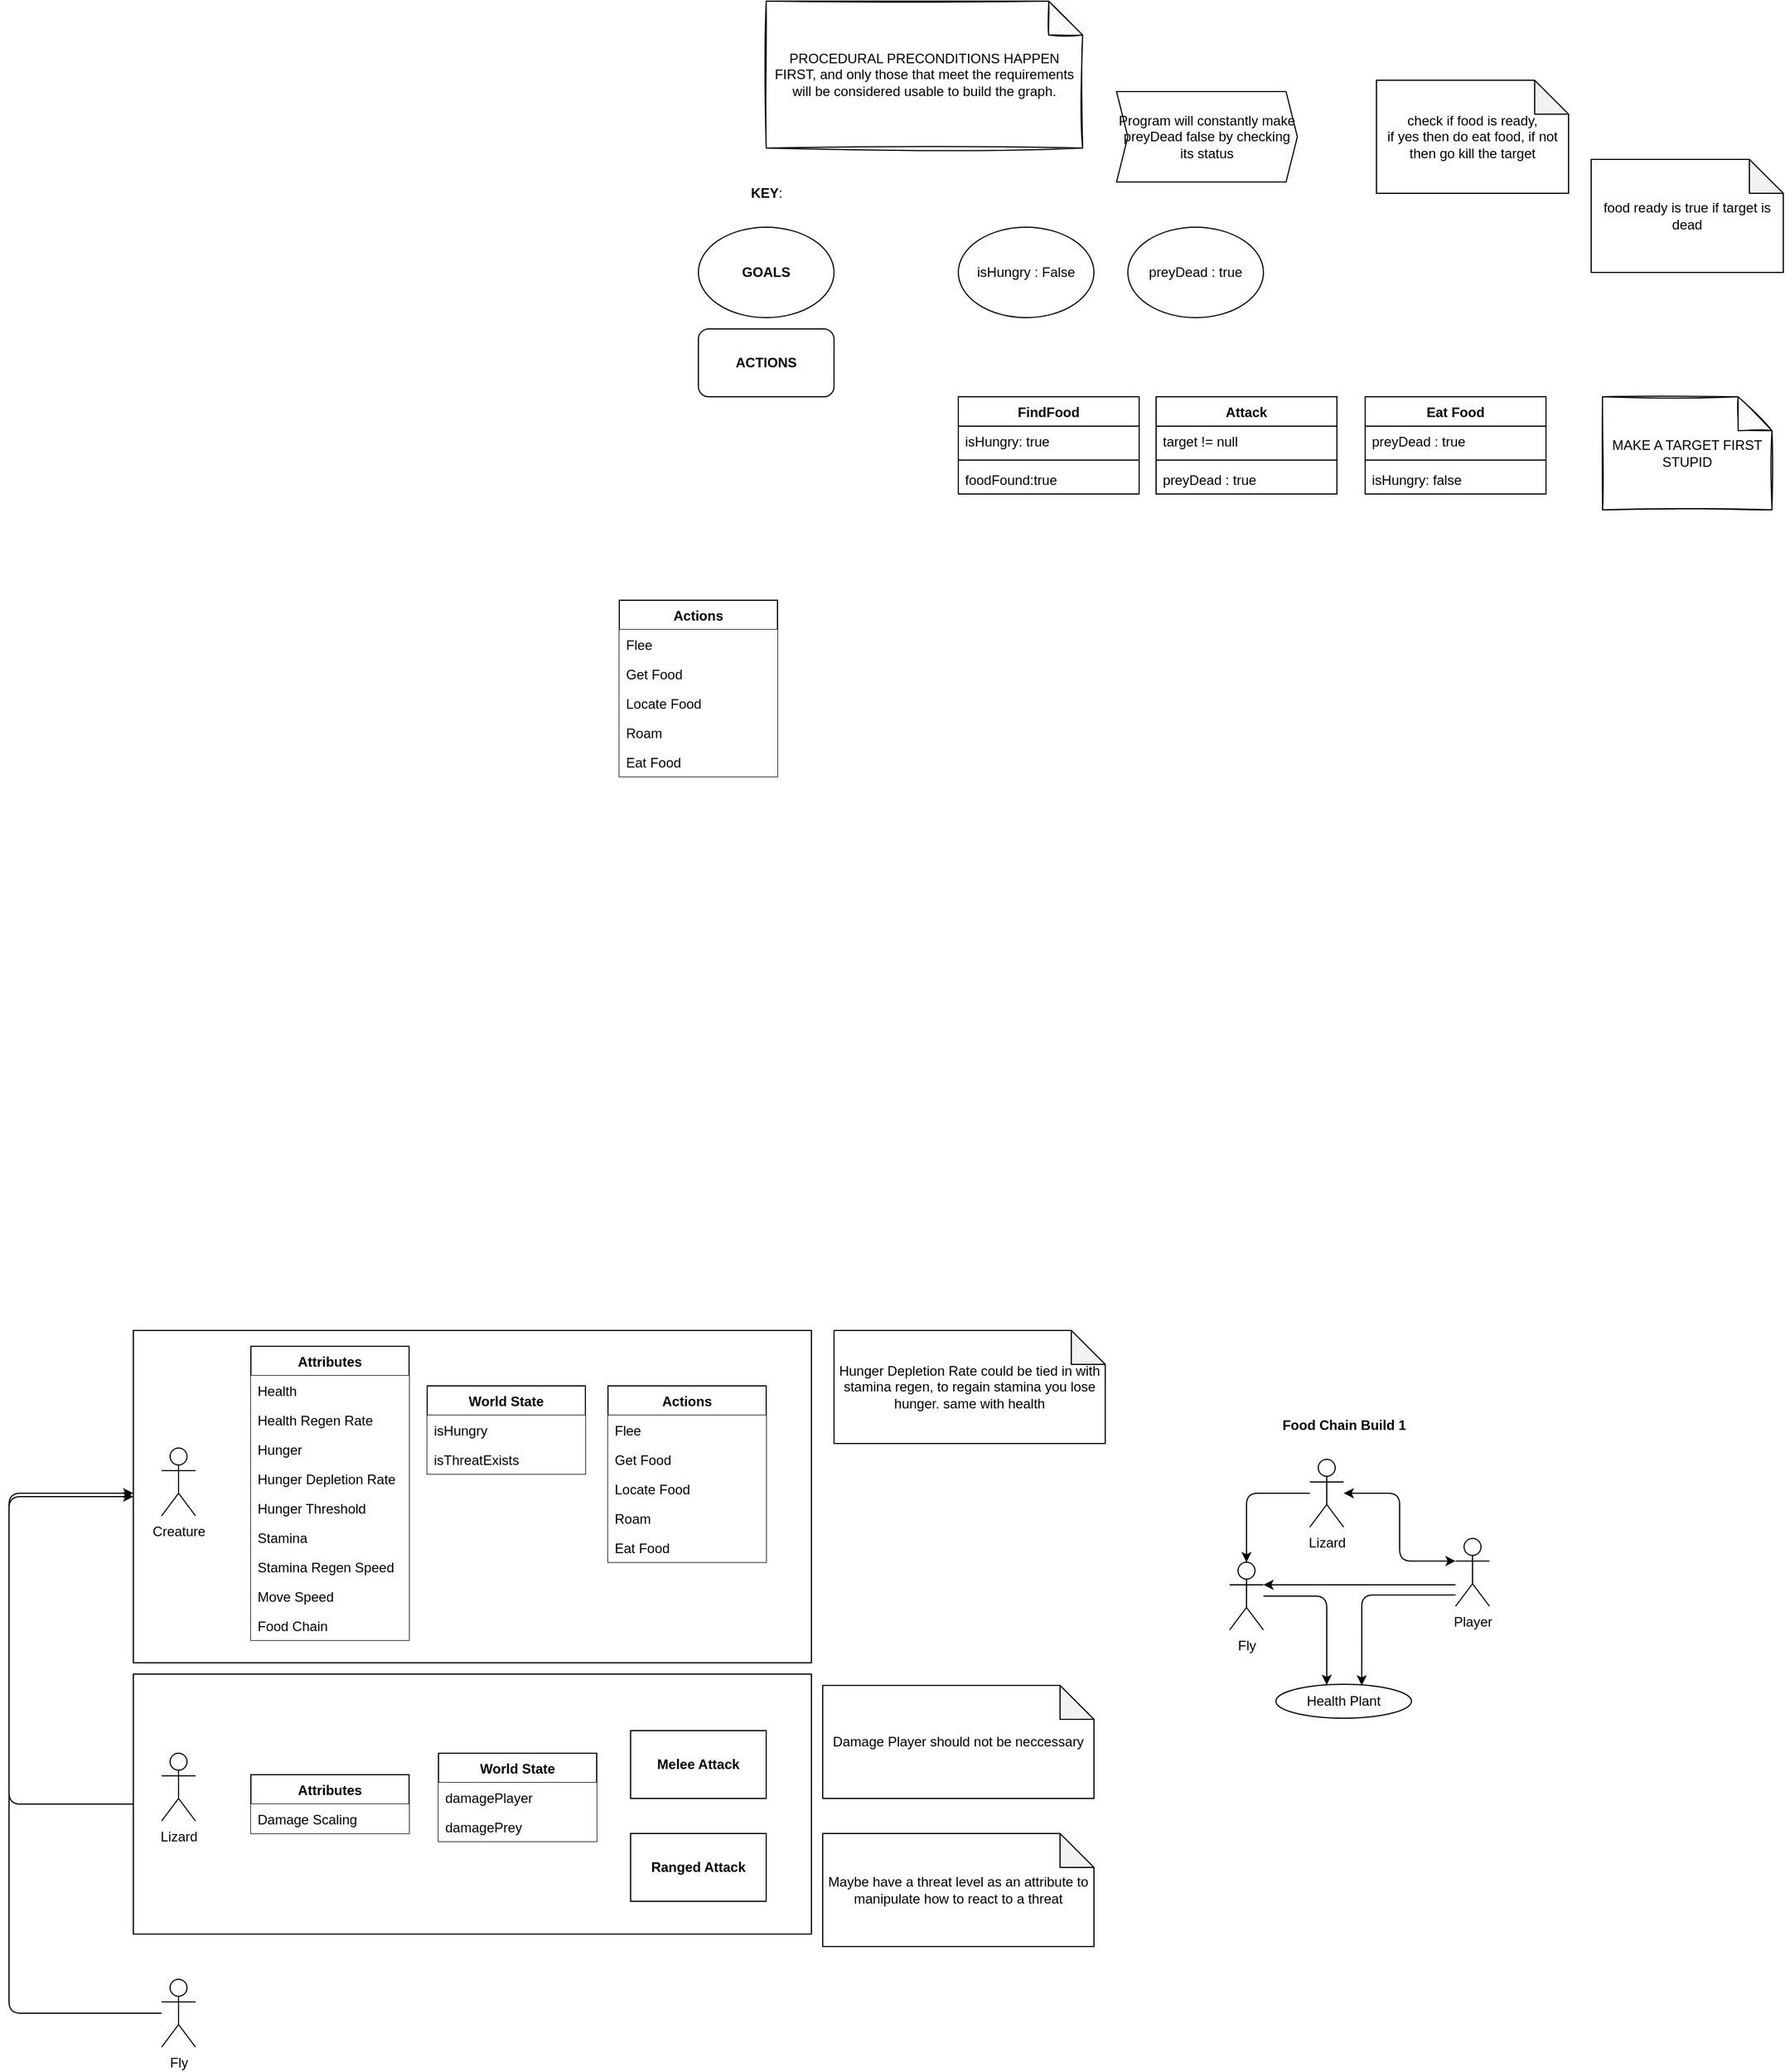 <mxfile version="14.4.4" type="github">
  <diagram id="sP1BEkB5rZuLdxHkqu5_" name="Page-1">
    <mxGraphModel dx="1188" dy="2982" grid="1" gridSize="10" guides="1" tooltips="1" connect="1" arrows="1" fold="1" page="1" pageScale="1" pageWidth="827" pageHeight="1169" math="0" shadow="0">
      <root>
        <mxCell id="0" />
        <mxCell id="1" parent="0" />
        <mxCell id="eLbIoZme7NKjvp2zswM4-26" value="" style="rounded=0;whiteSpace=wrap;html=1;fillColor=#ffffff;" parent="1" vertex="1">
          <mxGeometry x="170" y="290" width="600" height="230" as="geometry" />
        </mxCell>
        <mxCell id="eLbIoZme7NKjvp2zswM4-25" value="" style="rounded=0;whiteSpace=wrap;html=1;fillColor=#ffffff;" parent="1" vertex="1">
          <mxGeometry x="170" y="-14" width="600" height="294" as="geometry" />
        </mxCell>
        <mxCell id="eLbIoZme7NKjvp2zswM4-2" value="&lt;div&gt;Creature&lt;/div&gt;" style="shape=umlActor;verticalLabelPosition=bottom;verticalAlign=top;html=1;outlineConnect=0;" parent="1" vertex="1">
          <mxGeometry x="195" y="90" width="30" height="60" as="geometry" />
        </mxCell>
        <mxCell id="eLbIoZme7NKjvp2zswM4-24" style="edgeStyle=orthogonalEdgeStyle;rounded=1;orthogonalLoop=1;jettySize=auto;html=1;exitX=0;exitY=0.5;exitDx=0;exitDy=0;" parent="1" source="eLbIoZme7NKjvp2zswM4-26" edge="1">
          <mxGeometry relative="1" as="geometry">
            <mxPoint x="170" y="130" as="targetPoint" />
            <Array as="points">
              <mxPoint x="60" y="405" />
              <mxPoint x="60" y="130" />
            </Array>
          </mxGeometry>
        </mxCell>
        <mxCell id="eLbIoZme7NKjvp2zswM4-10" value="&lt;div&gt;Lizard&lt;/div&gt;" style="shape=umlActor;verticalLabelPosition=bottom;verticalAlign=top;html=1;outlineConnect=0;" parent="1" vertex="1">
          <mxGeometry x="195" y="360" width="30" height="60" as="geometry" />
        </mxCell>
        <mxCell id="eLbIoZme7NKjvp2zswM4-11" value="&lt;b&gt;Melee Attack&lt;/b&gt;" style="whiteSpace=wrap;html=1;" parent="1" vertex="1">
          <mxGeometry x="610" y="340" width="120" height="60" as="geometry" />
        </mxCell>
        <mxCell id="eLbIoZme7NKjvp2zswM4-12" value="&lt;b&gt;Ranged Attack&lt;/b&gt;" style="whiteSpace=wrap;html=1;" parent="1" vertex="1">
          <mxGeometry x="610" y="431" width="120" height="60" as="geometry" />
        </mxCell>
        <mxCell id="eLbIoZme7NKjvp2zswM4-14" value="Attributes" style="swimlane;fontStyle=1;childLayout=stackLayout;horizontal=1;startSize=26;horizontalStack=0;resizeParent=1;resizeParentMax=0;resizeLast=0;collapsible=1;marginBottom=0;" parent="1" vertex="1">
          <mxGeometry x="274" width="140" height="260" as="geometry" />
        </mxCell>
        <mxCell id="eLbIoZme7NKjvp2zswM4-17" value="Health" style="text;strokeColor=none;align=left;verticalAlign=top;spacingLeft=4;spacingRight=4;overflow=hidden;rotatable=0;points=[[0,0.5],[1,0.5]];portConstraint=eastwest;fillColor=#ffffff;" parent="eLbIoZme7NKjvp2zswM4-14" vertex="1">
          <mxGeometry y="26" width="140" height="26" as="geometry" />
        </mxCell>
        <mxCell id="eLbIoZme7NKjvp2zswM4-18" value="Health Regen Rate" style="text;strokeColor=none;align=left;verticalAlign=top;spacingLeft=4;spacingRight=4;overflow=hidden;rotatable=0;points=[[0,0.5],[1,0.5]];portConstraint=eastwest;fillColor=#ffffff;" parent="eLbIoZme7NKjvp2zswM4-14" vertex="1">
          <mxGeometry y="52" width="140" height="26" as="geometry" />
        </mxCell>
        <mxCell id="eLbIoZme7NKjvp2zswM4-15" value="Hunger" style="text;strokeColor=none;align=left;verticalAlign=top;spacingLeft=4;spacingRight=4;overflow=hidden;rotatable=0;points=[[0,0.5],[1,0.5]];portConstraint=eastwest;fillColor=#ffffff;" parent="eLbIoZme7NKjvp2zswM4-14" vertex="1">
          <mxGeometry y="78" width="140" height="26" as="geometry" />
        </mxCell>
        <mxCell id="eLbIoZme7NKjvp2zswM4-64" value="Hunger Depletion Rate" style="text;strokeColor=none;align=left;verticalAlign=top;spacingLeft=4;spacingRight=4;overflow=hidden;rotatable=0;points=[[0,0.5],[1,0.5]];portConstraint=eastwest;fillColor=#ffffff;" parent="eLbIoZme7NKjvp2zswM4-14" vertex="1">
          <mxGeometry y="104" width="140" height="26" as="geometry" />
        </mxCell>
        <mxCell id="eLbIoZme7NKjvp2zswM4-16" value="Hunger Threshold" style="text;strokeColor=none;align=left;verticalAlign=top;spacingLeft=4;spacingRight=4;overflow=hidden;rotatable=0;points=[[0,0.5],[1,0.5]];portConstraint=eastwest;fillColor=#ffffff;" parent="eLbIoZme7NKjvp2zswM4-14" vertex="1">
          <mxGeometry y="130" width="140" height="26" as="geometry" />
        </mxCell>
        <mxCell id="eLbIoZme7NKjvp2zswM4-19" value="Stamina" style="text;strokeColor=none;align=left;verticalAlign=top;spacingLeft=4;spacingRight=4;overflow=hidden;rotatable=0;points=[[0,0.5],[1,0.5]];portConstraint=eastwest;fillColor=#ffffff;" parent="eLbIoZme7NKjvp2zswM4-14" vertex="1">
          <mxGeometry y="156" width="140" height="26" as="geometry" />
        </mxCell>
        <mxCell id="eLbIoZme7NKjvp2zswM4-60" value="Stamina Regen Speed" style="text;strokeColor=none;align=left;verticalAlign=top;spacingLeft=4;spacingRight=4;overflow=hidden;rotatable=0;points=[[0,0.5],[1,0.5]];portConstraint=eastwest;fillColor=#ffffff;" parent="eLbIoZme7NKjvp2zswM4-14" vertex="1">
          <mxGeometry y="182" width="140" height="26" as="geometry" />
        </mxCell>
        <mxCell id="eLbIoZme7NKjvp2zswM4-63" value="Move Speed" style="text;strokeColor=none;align=left;verticalAlign=top;spacingLeft=4;spacingRight=4;overflow=hidden;rotatable=0;points=[[0,0.5],[1,0.5]];portConstraint=eastwest;fillColor=#ffffff;" parent="eLbIoZme7NKjvp2zswM4-14" vertex="1">
          <mxGeometry y="208" width="140" height="26" as="geometry" />
        </mxCell>
        <mxCell id="eLbIoZme7NKjvp2zswM4-20" value="Food Chain" style="text;strokeColor=none;align=left;verticalAlign=top;spacingLeft=4;spacingRight=4;overflow=hidden;rotatable=0;points=[[0,0.5],[1,0.5]];portConstraint=eastwest;fillColor=#ffffff;" parent="eLbIoZme7NKjvp2zswM4-14" vertex="1">
          <mxGeometry y="234" width="140" height="26" as="geometry" />
        </mxCell>
        <mxCell id="eLbIoZme7NKjvp2zswM4-28" value="Attributes" style="swimlane;fontStyle=1;childLayout=stackLayout;horizontal=1;startSize=26;horizontalStack=0;resizeParent=1;resizeParentMax=0;resizeLast=0;collapsible=1;marginBottom=0;" parent="1" vertex="1">
          <mxGeometry x="274" y="379" width="140" height="52" as="geometry" />
        </mxCell>
        <mxCell id="eLbIoZme7NKjvp2zswM4-33" value="Damage Scaling" style="text;strokeColor=none;align=left;verticalAlign=top;spacingLeft=4;spacingRight=4;overflow=hidden;rotatable=0;points=[[0,0.5],[1,0.5]];portConstraint=eastwest;fillColor=#ffffff;" parent="eLbIoZme7NKjvp2zswM4-28" vertex="1">
          <mxGeometry y="26" width="140" height="26" as="geometry" />
        </mxCell>
        <mxCell id="eLbIoZme7NKjvp2zswM4-44" value="&lt;div&gt;Food Chain Build 1&lt;/div&gt;" style="text;html=1;strokeColor=none;fillColor=none;align=center;verticalAlign=middle;whiteSpace=wrap;rounded=0;fontStyle=1" parent="1" vertex="1">
          <mxGeometry x="1176.5" y="60" width="129" height="20" as="geometry" />
        </mxCell>
        <mxCell id="eLbIoZme7NKjvp2zswM4-50" style="edgeStyle=orthogonalEdgeStyle;rounded=1;orthogonalLoop=1;jettySize=auto;html=1;strokeColor=#000000;" parent="1" source="eLbIoZme7NKjvp2zswM4-45" target="eLbIoZme7NKjvp2zswM4-46" edge="1">
          <mxGeometry relative="1" as="geometry" />
        </mxCell>
        <mxCell id="eLbIoZme7NKjvp2zswM4-51" style="edgeStyle=orthogonalEdgeStyle;rounded=1;orthogonalLoop=1;jettySize=auto;html=1;entryX=0;entryY=0.333;entryDx=0;entryDy=0;entryPerimeter=0;strokeColor=#000000;startArrow=classic;startFill=1;" parent="1" source="eLbIoZme7NKjvp2zswM4-45" target="eLbIoZme7NKjvp2zswM4-49" edge="1">
          <mxGeometry relative="1" as="geometry" />
        </mxCell>
        <mxCell id="eLbIoZme7NKjvp2zswM4-45" value="&lt;div&gt;Lizard&lt;/div&gt;" style="shape=umlActor;verticalLabelPosition=bottom;verticalAlign=top;html=1;outlineConnect=0;" parent="1" vertex="1">
          <mxGeometry x="1211" y="100" width="30" height="60" as="geometry" />
        </mxCell>
        <mxCell id="eLbIoZme7NKjvp2zswM4-55" style="edgeStyle=orthogonalEdgeStyle;rounded=1;orthogonalLoop=1;jettySize=auto;html=1;startArrow=none;startFill=0;strokeColor=#000000;" parent="1" source="eLbIoZme7NKjvp2zswM4-46" target="eLbIoZme7NKjvp2zswM4-58" edge="1">
          <mxGeometry relative="1" as="geometry">
            <mxPoint x="1226" y="280" as="targetPoint" />
            <Array as="points">
              <mxPoint x="1226" y="221" />
            </Array>
          </mxGeometry>
        </mxCell>
        <mxCell id="eLbIoZme7NKjvp2zswM4-46" value="&lt;div&gt;Fly&lt;/div&gt;" style="shape=umlActor;verticalLabelPosition=bottom;verticalAlign=top;html=1;outlineConnect=0;" parent="1" vertex="1">
          <mxGeometry x="1140" y="191" width="30" height="60" as="geometry" />
        </mxCell>
        <mxCell id="eLbIoZme7NKjvp2zswM4-57" style="edgeStyle=orthogonalEdgeStyle;rounded=1;orthogonalLoop=1;jettySize=auto;html=1;entryX=0.633;entryY=0.033;entryDx=0;entryDy=0;entryPerimeter=0;startArrow=none;startFill=0;strokeColor=#000000;" parent="1" source="eLbIoZme7NKjvp2zswM4-49" target="eLbIoZme7NKjvp2zswM4-58" edge="1">
          <mxGeometry relative="1" as="geometry">
            <mxPoint x="1256" y="280" as="targetPoint" />
            <Array as="points">
              <mxPoint x="1257" y="220" />
            </Array>
          </mxGeometry>
        </mxCell>
        <mxCell id="eLbIoZme7NKjvp2zswM4-59" style="edgeStyle=orthogonalEdgeStyle;rounded=1;orthogonalLoop=1;jettySize=auto;html=1;entryX=1;entryY=0.333;entryDx=0;entryDy=0;entryPerimeter=0;startArrow=none;startFill=0;strokeColor=#000000;" parent="1" source="eLbIoZme7NKjvp2zswM4-49" target="eLbIoZme7NKjvp2zswM4-46" edge="1">
          <mxGeometry relative="1" as="geometry">
            <Array as="points">
              <mxPoint x="1290" y="211" />
              <mxPoint x="1290" y="211" />
            </Array>
          </mxGeometry>
        </mxCell>
        <mxCell id="eLbIoZme7NKjvp2zswM4-49" value="&lt;div&gt;Player&lt;/div&gt;" style="shape=umlActor;verticalLabelPosition=bottom;verticalAlign=top;html=1;outlineConnect=0;" parent="1" vertex="1">
          <mxGeometry x="1340" y="170" width="30" height="60" as="geometry" />
        </mxCell>
        <mxCell id="eLbIoZme7NKjvp2zswM4-58" value="Health Plant" style="ellipse;whiteSpace=wrap;html=1;fillColor=#ffffff;" parent="1" vertex="1">
          <mxGeometry x="1181" y="299" width="120" height="30" as="geometry" />
        </mxCell>
        <mxCell id="eLbIoZme7NKjvp2zswM4-65" value="Hunger Depletion Rate could be tied in with stamina regen, to regain stamina you lose hunger. same with health" style="shape=note;whiteSpace=wrap;html=1;backgroundOutline=1;darkOpacity=0.05;fillColor=#ffffff;" parent="1" vertex="1">
          <mxGeometry x="790" y="-14" width="240" height="100" as="geometry" />
        </mxCell>
        <mxCell id="eLbIoZme7NKjvp2zswM4-67" style="edgeStyle=orthogonalEdgeStyle;rounded=1;orthogonalLoop=1;jettySize=auto;html=1;startArrow=none;startFill=0;strokeColor=#000000;entryX=0;entryY=0.5;entryDx=0;entryDy=0;" parent="1" source="eLbIoZme7NKjvp2zswM4-66" target="eLbIoZme7NKjvp2zswM4-25" edge="1">
          <mxGeometry relative="1" as="geometry">
            <mxPoint x="120" y="40" as="targetPoint" />
            <Array as="points">
              <mxPoint x="60" y="590" />
              <mxPoint x="60" y="133" />
            </Array>
          </mxGeometry>
        </mxCell>
        <mxCell id="eLbIoZme7NKjvp2zswM4-66" value="Fly" style="shape=umlActor;verticalLabelPosition=bottom;verticalAlign=top;html=1;outlineConnect=0;" parent="1" vertex="1">
          <mxGeometry x="195" y="560" width="30" height="60" as="geometry" />
        </mxCell>
        <mxCell id="eLbIoZme7NKjvp2zswM4-69" value="Actions" style="swimlane;fontStyle=1;childLayout=stackLayout;horizontal=1;startSize=26;horizontalStack=0;resizeParent=1;resizeParentMax=0;resizeLast=0;collapsible=1;marginBottom=0;" parent="1" vertex="1">
          <mxGeometry x="590" y="35" width="140" height="156" as="geometry" />
        </mxCell>
        <mxCell id="eLbIoZme7NKjvp2zswM4-70" value="Flee" style="text;strokeColor=none;align=left;verticalAlign=top;spacingLeft=4;spacingRight=4;overflow=hidden;rotatable=0;points=[[0,0.5],[1,0.5]];portConstraint=eastwest;fillColor=#ffffff;" parent="eLbIoZme7NKjvp2zswM4-69" vertex="1">
          <mxGeometry y="26" width="140" height="26" as="geometry" />
        </mxCell>
        <mxCell id="eLbIoZme7NKjvp2zswM4-71" value="Get Food" style="text;strokeColor=none;align=left;verticalAlign=top;spacingLeft=4;spacingRight=4;overflow=hidden;rotatable=0;points=[[0,0.5],[1,0.5]];portConstraint=eastwest;fillColor=#ffffff;" parent="eLbIoZme7NKjvp2zswM4-69" vertex="1">
          <mxGeometry y="52" width="140" height="26" as="geometry" />
        </mxCell>
        <mxCell id="eLbIoZme7NKjvp2zswM4-72" value="Locate Food" style="text;strokeColor=none;align=left;verticalAlign=top;spacingLeft=4;spacingRight=4;overflow=hidden;rotatable=0;points=[[0,0.5],[1,0.5]];portConstraint=eastwest;fillColor=#ffffff;" parent="eLbIoZme7NKjvp2zswM4-69" vertex="1">
          <mxGeometry y="78" width="140" height="26" as="geometry" />
        </mxCell>
        <mxCell id="eLbIoZme7NKjvp2zswM4-73" value="Roam" style="text;strokeColor=none;align=left;verticalAlign=top;spacingLeft=4;spacingRight=4;overflow=hidden;rotatable=0;points=[[0,0.5],[1,0.5]];portConstraint=eastwest;fillColor=#ffffff;" parent="eLbIoZme7NKjvp2zswM4-69" vertex="1">
          <mxGeometry y="104" width="140" height="26" as="geometry" />
        </mxCell>
        <mxCell id="eLbIoZme7NKjvp2zswM4-74" value="Eat Food" style="text;strokeColor=none;align=left;verticalAlign=top;spacingLeft=4;spacingRight=4;overflow=hidden;rotatable=0;points=[[0,0.5],[1,0.5]];portConstraint=eastwest;fillColor=#ffffff;" parent="eLbIoZme7NKjvp2zswM4-69" vertex="1">
          <mxGeometry y="130" width="140" height="26" as="geometry" />
        </mxCell>
        <mxCell id="eLbIoZme7NKjvp2zswM4-79" value="World State" style="swimlane;fontStyle=1;childLayout=stackLayout;horizontal=1;startSize=26;horizontalStack=0;resizeParent=1;resizeParentMax=0;resizeLast=0;collapsible=1;marginBottom=0;" parent="1" vertex="1">
          <mxGeometry x="430" y="35" width="140" height="78" as="geometry" />
        </mxCell>
        <mxCell id="eLbIoZme7NKjvp2zswM4-80" value="isHungry" style="text;strokeColor=none;align=left;verticalAlign=top;spacingLeft=4;spacingRight=4;overflow=hidden;rotatable=0;points=[[0,0.5],[1,0.5]];portConstraint=eastwest;fillColor=#ffffff;" parent="eLbIoZme7NKjvp2zswM4-79" vertex="1">
          <mxGeometry y="26" width="140" height="26" as="geometry" />
        </mxCell>
        <mxCell id="eLbIoZme7NKjvp2zswM4-88" value="isThreatExists" style="text;strokeColor=none;align=left;verticalAlign=top;spacingLeft=4;spacingRight=4;overflow=hidden;rotatable=0;points=[[0,0.5],[1,0.5]];portConstraint=eastwest;fillColor=#ffffff;" parent="eLbIoZme7NKjvp2zswM4-79" vertex="1">
          <mxGeometry y="52" width="140" height="26" as="geometry" />
        </mxCell>
        <mxCell id="eLbIoZme7NKjvp2zswM4-85" value="World State" style="swimlane;fontStyle=1;childLayout=stackLayout;horizontal=1;startSize=26;horizontalStack=0;resizeParent=1;resizeParentMax=0;resizeLast=0;collapsible=1;marginBottom=0;" parent="1" vertex="1">
          <mxGeometry x="440" y="360" width="140" height="78" as="geometry" />
        </mxCell>
        <mxCell id="eLbIoZme7NKjvp2zswM4-86" value="damagePlayer" style="text;strokeColor=none;align=left;verticalAlign=top;spacingLeft=4;spacingRight=4;overflow=hidden;rotatable=0;points=[[0,0.5],[1,0.5]];portConstraint=eastwest;fillColor=#ffffff;" parent="eLbIoZme7NKjvp2zswM4-85" vertex="1">
          <mxGeometry y="26" width="140" height="26" as="geometry" />
        </mxCell>
        <mxCell id="eLbIoZme7NKjvp2zswM4-90" value="damagePrey" style="text;strokeColor=none;align=left;verticalAlign=top;spacingLeft=4;spacingRight=4;overflow=hidden;rotatable=0;points=[[0,0.5],[1,0.5]];portConstraint=eastwest;fillColor=#ffffff;" parent="eLbIoZme7NKjvp2zswM4-85" vertex="1">
          <mxGeometry y="52" width="140" height="26" as="geometry" />
        </mxCell>
        <mxCell id="eLbIoZme7NKjvp2zswM4-91" value="Damage Player should not be neccessary" style="shape=note;whiteSpace=wrap;html=1;backgroundOutline=1;darkOpacity=0.05;fillColor=#ffffff;" parent="1" vertex="1">
          <mxGeometry x="780" y="300" width="240" height="100" as="geometry" />
        </mxCell>
        <mxCell id="eLbIoZme7NKjvp2zswM4-92" value="Maybe have a threat level as an attribute to manipulate how to react to a threat" style="shape=note;whiteSpace=wrap;html=1;backgroundOutline=1;darkOpacity=0.05;fillColor=#ffffff;" parent="1" vertex="1">
          <mxGeometry x="780" y="431" width="240" height="100" as="geometry" />
        </mxCell>
        <mxCell id="GrFTg4ESrFVmJhSyd5H9-1" value="Actions" style="swimlane;fontStyle=1;childLayout=stackLayout;horizontal=1;startSize=26;horizontalStack=0;resizeParent=1;resizeParentMax=0;resizeLast=0;collapsible=1;marginBottom=0;" vertex="1" parent="1">
          <mxGeometry x="600" y="-660" width="140" height="156" as="geometry" />
        </mxCell>
        <mxCell id="GrFTg4ESrFVmJhSyd5H9-2" value="Flee" style="text;strokeColor=none;align=left;verticalAlign=top;spacingLeft=4;spacingRight=4;overflow=hidden;rotatable=0;points=[[0,0.5],[1,0.5]];portConstraint=eastwest;fillColor=#ffffff;" vertex="1" parent="GrFTg4ESrFVmJhSyd5H9-1">
          <mxGeometry y="26" width="140" height="26" as="geometry" />
        </mxCell>
        <mxCell id="GrFTg4ESrFVmJhSyd5H9-3" value="Get Food" style="text;strokeColor=none;align=left;verticalAlign=top;spacingLeft=4;spacingRight=4;overflow=hidden;rotatable=0;points=[[0,0.5],[1,0.5]];portConstraint=eastwest;fillColor=#ffffff;" vertex="1" parent="GrFTg4ESrFVmJhSyd5H9-1">
          <mxGeometry y="52" width="140" height="26" as="geometry" />
        </mxCell>
        <mxCell id="GrFTg4ESrFVmJhSyd5H9-4" value="Locate Food" style="text;strokeColor=none;align=left;verticalAlign=top;spacingLeft=4;spacingRight=4;overflow=hidden;rotatable=0;points=[[0,0.5],[1,0.5]];portConstraint=eastwest;fillColor=#ffffff;" vertex="1" parent="GrFTg4ESrFVmJhSyd5H9-1">
          <mxGeometry y="78" width="140" height="26" as="geometry" />
        </mxCell>
        <mxCell id="GrFTg4ESrFVmJhSyd5H9-5" value="Roam" style="text;strokeColor=none;align=left;verticalAlign=top;spacingLeft=4;spacingRight=4;overflow=hidden;rotatable=0;points=[[0,0.5],[1,0.5]];portConstraint=eastwest;fillColor=#ffffff;" vertex="1" parent="GrFTg4ESrFVmJhSyd5H9-1">
          <mxGeometry y="104" width="140" height="26" as="geometry" />
        </mxCell>
        <mxCell id="GrFTg4ESrFVmJhSyd5H9-6" value="Eat Food" style="text;strokeColor=none;align=left;verticalAlign=top;spacingLeft=4;spacingRight=4;overflow=hidden;rotatable=0;points=[[0,0.5],[1,0.5]];portConstraint=eastwest;fillColor=#ffffff;" vertex="1" parent="GrFTg4ESrFVmJhSyd5H9-1">
          <mxGeometry y="130" width="140" height="26" as="geometry" />
        </mxCell>
        <mxCell id="GrFTg4ESrFVmJhSyd5H9-21" value="isHungry : False" style="ellipse;whiteSpace=wrap;html=1;strokeColor=#000000;" vertex="1" parent="1">
          <mxGeometry x="900" y="-990" width="120" height="80" as="geometry" />
        </mxCell>
        <mxCell id="GrFTg4ESrFVmJhSyd5H9-22" value="preyDead : true" style="ellipse;whiteSpace=wrap;html=1;strokeColor=#000000;" vertex="1" parent="1">
          <mxGeometry x="1050" y="-990" width="120" height="80" as="geometry" />
        </mxCell>
        <mxCell id="GrFTg4ESrFVmJhSyd5H9-25" value="GOALS" style="ellipse;whiteSpace=wrap;html=1;strokeColor=#000000;fontStyle=1" vertex="1" parent="1">
          <mxGeometry x="670" y="-990" width="120" height="80" as="geometry" />
        </mxCell>
        <mxCell id="GrFTg4ESrFVmJhSyd5H9-26" value="ACTIONS" style="rounded=1;whiteSpace=wrap;html=1;strokeColor=#000000;fontStyle=1" vertex="1" parent="1">
          <mxGeometry x="670" y="-900" width="120" height="60" as="geometry" />
        </mxCell>
        <mxCell id="GrFTg4ESrFVmJhSyd5H9-27" value="&lt;b&gt;KEY&lt;/b&gt;:" style="text;html=1;align=center;verticalAlign=middle;resizable=0;points=[];autosize=1;" vertex="1" parent="1">
          <mxGeometry x="710" y="-1030" width="40" height="20" as="geometry" />
        </mxCell>
        <mxCell id="GrFTg4ESrFVmJhSyd5H9-34" value="Eat Food" style="swimlane;fontStyle=1;align=center;verticalAlign=top;childLayout=stackLayout;horizontal=1;startSize=26;horizontalStack=0;resizeParent=1;resizeParentMax=0;resizeLast=0;collapsible=1;marginBottom=0;strokeColor=#000000;swimlaneFillColor=#ffffff;" vertex="1" parent="1">
          <mxGeometry x="1260" y="-840" width="160" height="86" as="geometry" />
        </mxCell>
        <mxCell id="GrFTg4ESrFVmJhSyd5H9-38" value="preyDead : true" style="text;strokeColor=none;align=left;verticalAlign=top;spacingLeft=4;spacingRight=4;overflow=hidden;rotatable=0;points=[[0,0.5],[1,0.5]];portConstraint=eastwest;" vertex="1" parent="GrFTg4ESrFVmJhSyd5H9-34">
          <mxGeometry y="26" width="160" height="26" as="geometry" />
        </mxCell>
        <mxCell id="GrFTg4ESrFVmJhSyd5H9-36" value="" style="line;strokeWidth=1;align=left;verticalAlign=middle;spacingTop=-1;spacingLeft=3;spacingRight=3;rotatable=0;labelPosition=right;points=[];portConstraint=eastwest;fillColor=none;" vertex="1" parent="GrFTg4ESrFVmJhSyd5H9-34">
          <mxGeometry y="52" width="160" height="8" as="geometry" />
        </mxCell>
        <mxCell id="GrFTg4ESrFVmJhSyd5H9-37" value="isHungry: false" style="text;strokeColor=none;align=left;verticalAlign=top;spacingLeft=4;spacingRight=4;overflow=hidden;rotatable=0;points=[[0,0.5],[1,0.5]];portConstraint=eastwest;" vertex="1" parent="GrFTg4ESrFVmJhSyd5H9-34">
          <mxGeometry y="60" width="160" height="26" as="geometry" />
        </mxCell>
        <mxCell id="GrFTg4ESrFVmJhSyd5H9-39" value="Attack" style="swimlane;fontStyle=1;align=center;verticalAlign=top;childLayout=stackLayout;horizontal=1;startSize=26;horizontalStack=0;resizeParent=1;resizeParentMax=0;resizeLast=0;collapsible=1;marginBottom=0;strokeColor=#000000;swimlaneFillColor=#ffffff;" vertex="1" parent="1">
          <mxGeometry x="1075" y="-840" width="160" height="86" as="geometry" />
        </mxCell>
        <mxCell id="GrFTg4ESrFVmJhSyd5H9-40" value="target != null" style="text;strokeColor=none;align=left;verticalAlign=top;spacingLeft=4;spacingRight=4;overflow=hidden;rotatable=0;points=[[0,0.5],[1,0.5]];portConstraint=eastwest;" vertex="1" parent="GrFTg4ESrFVmJhSyd5H9-39">
          <mxGeometry y="26" width="160" height="26" as="geometry" />
        </mxCell>
        <mxCell id="GrFTg4ESrFVmJhSyd5H9-42" value="" style="line;strokeWidth=1;align=left;verticalAlign=middle;spacingTop=-1;spacingLeft=3;spacingRight=3;rotatable=0;labelPosition=right;points=[];portConstraint=eastwest;fillColor=none;" vertex="1" parent="GrFTg4ESrFVmJhSyd5H9-39">
          <mxGeometry y="52" width="160" height="8" as="geometry" />
        </mxCell>
        <mxCell id="GrFTg4ESrFVmJhSyd5H9-43" value="preyDead : true" style="text;strokeColor=none;align=left;verticalAlign=top;spacingLeft=4;spacingRight=4;overflow=hidden;rotatable=0;points=[[0,0.5],[1,0.5]];portConstraint=eastwest;" vertex="1" parent="GrFTg4ESrFVmJhSyd5H9-39">
          <mxGeometry y="60" width="160" height="26" as="geometry" />
        </mxCell>
        <mxCell id="GrFTg4ESrFVmJhSyd5H9-45" value="FindFood" style="swimlane;fontStyle=1;align=center;verticalAlign=top;childLayout=stackLayout;horizontal=1;startSize=26;horizontalStack=0;resizeParent=1;resizeParentMax=0;resizeLast=0;collapsible=1;marginBottom=0;strokeColor=#000000;swimlaneFillColor=#ffffff;" vertex="1" parent="1">
          <mxGeometry x="900" y="-840" width="160" height="86" as="geometry" />
        </mxCell>
        <mxCell id="GrFTg4ESrFVmJhSyd5H9-46" value="isHungry: true" style="text;strokeColor=none;align=left;verticalAlign=top;spacingLeft=4;spacingRight=4;overflow=hidden;rotatable=0;points=[[0,0.5],[1,0.5]];portConstraint=eastwest;" vertex="1" parent="GrFTg4ESrFVmJhSyd5H9-45">
          <mxGeometry y="26" width="160" height="26" as="geometry" />
        </mxCell>
        <mxCell id="GrFTg4ESrFVmJhSyd5H9-48" value="" style="line;strokeWidth=1;align=left;verticalAlign=middle;spacingTop=-1;spacingLeft=3;spacingRight=3;rotatable=0;labelPosition=right;points=[];portConstraint=eastwest;fillColor=none;" vertex="1" parent="GrFTg4ESrFVmJhSyd5H9-45">
          <mxGeometry y="52" width="160" height="8" as="geometry" />
        </mxCell>
        <mxCell id="GrFTg4ESrFVmJhSyd5H9-49" value="foodFound:true" style="text;strokeColor=none;align=left;verticalAlign=top;spacingLeft=4;spacingRight=4;overflow=hidden;rotatable=0;points=[[0,0.5],[1,0.5]];portConstraint=eastwest;" vertex="1" parent="GrFTg4ESrFVmJhSyd5H9-45">
          <mxGeometry y="60" width="160" height="26" as="geometry" />
        </mxCell>
        <mxCell id="GrFTg4ESrFVmJhSyd5H9-57" value="&lt;div&gt;check if food is ready,&lt;/div&gt;&lt;div&gt;if yes then do eat food, if not then go kill the target&lt;br&gt;&lt;/div&gt;" style="shape=note;whiteSpace=wrap;html=1;backgroundOutline=1;darkOpacity=0.05;strokeColor=#000000;fillColor=#ffffff;" vertex="1" parent="1">
          <mxGeometry x="1270" y="-1120" width="170" height="100" as="geometry" />
        </mxCell>
        <mxCell id="GrFTg4ESrFVmJhSyd5H9-59" value="food ready is true if target is dead" style="shape=note;whiteSpace=wrap;html=1;backgroundOutline=1;darkOpacity=0.05;strokeColor=#000000;fillColor=#ffffff;" vertex="1" parent="1">
          <mxGeometry x="1460" y="-1050" width="170" height="100" as="geometry" />
        </mxCell>
        <mxCell id="GrFTg4ESrFVmJhSyd5H9-61" value="Program will constantly make preyDead false by checking its status " style="shape=step;perimeter=stepPerimeter;whiteSpace=wrap;html=1;fixedSize=1;strokeColor=#000000;fillColor=#ffffff;size=10;rounded=0;shadow=0;sketch=0;" vertex="1" parent="1">
          <mxGeometry x="1040" y="-1110" width="160" height="80" as="geometry" />
        </mxCell>
        <mxCell id="GrFTg4ESrFVmJhSyd5H9-62" value="PROCEDURAL PRECONDITIONS HAPPEN FIRST, and only those that meet the requirements will be considered usable to build the graph." style="shape=note;whiteSpace=wrap;html=1;backgroundOutline=1;darkOpacity=0.05;rounded=0;shadow=0;sketch=1;strokeColor=#000000;fillColor=#ffffff;gradientColor=none;" vertex="1" parent="1">
          <mxGeometry x="730" y="-1190" width="280" height="130" as="geometry" />
        </mxCell>
        <mxCell id="GrFTg4ESrFVmJhSyd5H9-63" value="MAKE A TARGET FIRST STUPID " style="shape=note;whiteSpace=wrap;html=1;backgroundOutline=1;darkOpacity=0.05;rounded=0;shadow=0;sketch=1;strokeColor=#000000;fillColor=#ffffff;gradientColor=none;" vertex="1" parent="1">
          <mxGeometry x="1470" y="-840" width="150" height="100" as="geometry" />
        </mxCell>
      </root>
    </mxGraphModel>
  </diagram>
</mxfile>
